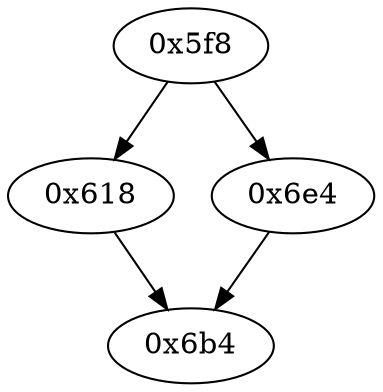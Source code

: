 strict digraph "" {
	graph ["edge"="{}",
		file="/Users/mark/Documents//论文//第二篇论文//2018-08-24交论文后的备份/2019/CFG/small-programs/1b-1-1-1-0-dc-0-0-0/1528_\
recovered.dot",
		"graph"="{u'file': u'/Users/mark/Documents//\u8bba\u6587//\u7b2c\u4e8c\u7bc7\u8bba\u6587//2018-08-24\u4ea4\u8bba\u6587\u540e\u7684\u5907\u4efd/\
2019/CFG/small-programs/1b-1-1-1-0-dc-0-0-0/1528_recovered.dot'}",
		"node"="{u'opcode': u''}"
	];
	"0x6b4"	 [opcode="[u'ldr', u'cmp', u'mov', u'sub', u'pop']"];
	"0x618"	 [opcode="[u'mov', u'bl', u'ldr', u'b']"];
	"0x618" -> "0x6b4";
	"0x6e4"	 [opcode="[u'ldr', u'mov', u'b']"];
	"0x6e4" -> "0x6b4";
	"0x5f8"	 [opcode="[u'push', u'add', u'sub', u'ldr', u'mov', u'ldr', u'add', u'b']"];
	"0x5f8" -> "0x618";
	"0x5f8" -> "0x6e4";
}
